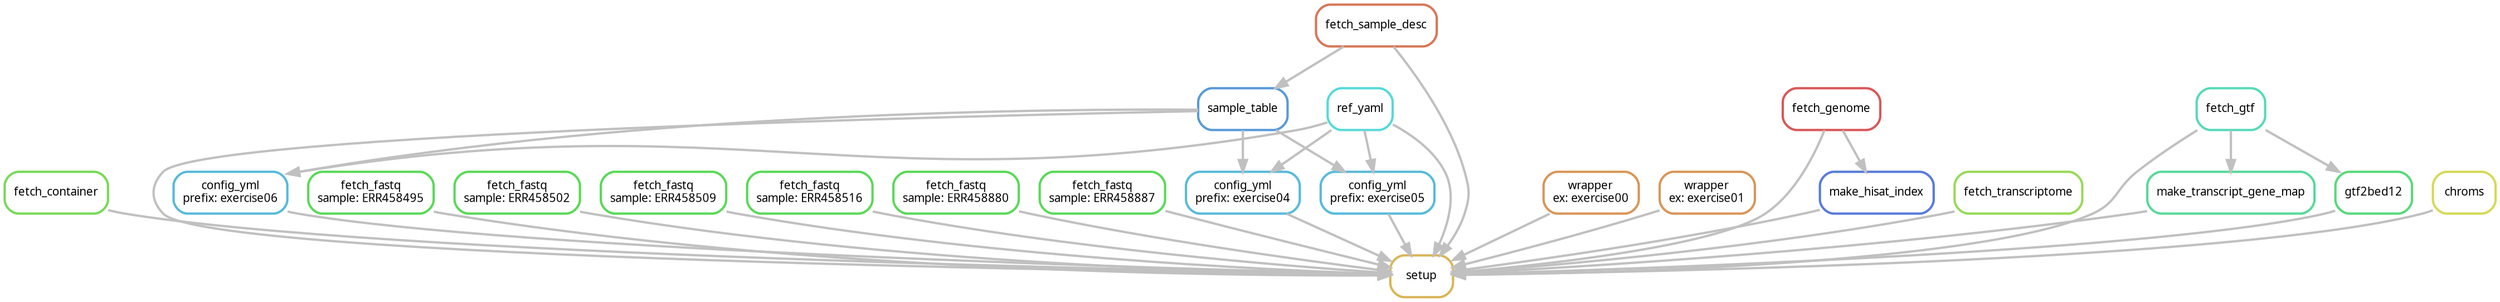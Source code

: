 digraph snakemake_dag {
    graph[bgcolor=white, margin=0];
    node[shape=box, style=rounded, fontname=sans,                 fontsize=10, penwidth=2];
    edge[penwidth=2, color=grey];
	0[label = "setup", color = "0.12 0.6 0.85", style="rounded"];
	1[label = "fetch_container", color = "0.29 0.6 0.85", style="rounded"];
	2[label = "fetch_sample_desc", color = "0.04 0.6 0.85", style="rounded"];
	3[label = "sample_table", color = "0.58 0.6 0.85", style="rounded"];
	4[label = "fetch_fastq\nsample: ERR458495", color = "0.33 0.6 0.85", style="rounded"];
	5[label = "fetch_fastq\nsample: ERR458502", color = "0.33 0.6 0.85", style="rounded"];
	6[label = "fetch_fastq\nsample: ERR458509", color = "0.33 0.6 0.85", style="rounded"];
	7[label = "fetch_fastq\nsample: ERR458516", color = "0.33 0.6 0.85", style="rounded"];
	8[label = "fetch_fastq\nsample: ERR458880", color = "0.33 0.6 0.85", style="rounded"];
	9[label = "fetch_fastq\nsample: ERR458887", color = "0.33 0.6 0.85", style="rounded"];
	10[label = "config_yml\nprefix: exercise04", color = "0.54 0.6 0.85", style="rounded"];
	11[label = "ref_yaml", color = "0.50 0.6 0.85", style="rounded"];
	12[label = "config_yml\nprefix: exercise05", color = "0.54 0.6 0.85", style="rounded"];
	13[label = "config_yml\nprefix: exercise06", color = "0.54 0.6 0.85", style="rounded"];
	14[label = "wrapper\nex: exercise00", color = "0.08 0.6 0.85", style="rounded"];
	15[label = "wrapper\nex: exercise01", color = "0.08 0.6 0.85", style="rounded"];
	16[label = "fetch_genome", color = "0.00 0.6 0.85", style="rounded"];
	17[label = "make_hisat_index", color = "0.62 0.6 0.85", style="rounded"];
	18[label = "fetch_transcriptome", color = "0.25 0.6 0.85", style="rounded"];
	19[label = "fetch_gtf", color = "0.46 0.6 0.85", style="rounded"];
	20[label = "make_transcript_gene_map", color = "0.42 0.6 0.85", style="rounded"];
	21[label = "gtf2bed12", color = "0.38 0.6 0.85", style="rounded"];
	22[label = "chroms", color = "0.17 0.6 0.85", style="rounded"];
	1 -> 0
	2 -> 0
	3 -> 0
	4 -> 0
	5 -> 0
	6 -> 0
	7 -> 0
	8 -> 0
	9 -> 0
	10 -> 0
	12 -> 0
	13 -> 0
	14 -> 0
	15 -> 0
	16 -> 0
	17 -> 0
	18 -> 0
	19 -> 0
	11 -> 0
	20 -> 0
	21 -> 0
	22 -> 0
	2 -> 3
	3 -> 10
	11 -> 10
	3 -> 12
	11 -> 12
	3 -> 13
	11 -> 13
	16 -> 17
	19 -> 20
	19 -> 21
}            
